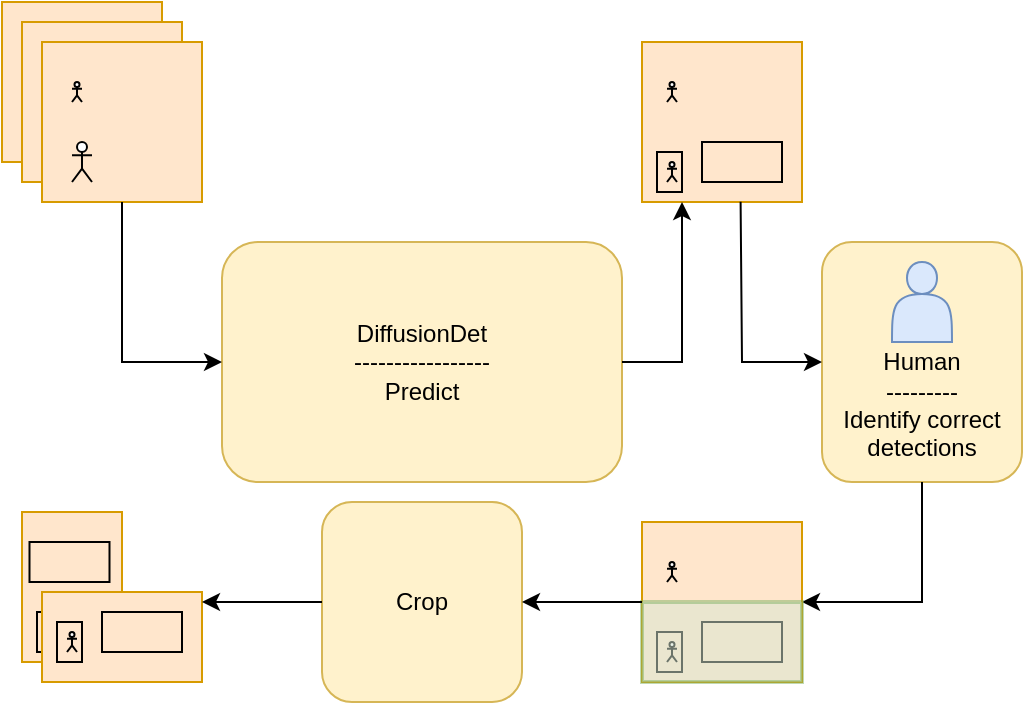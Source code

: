 <mxfile version="21.6.5" type="github">
  <diagram name="Page-1" id="I0pT1-4ORaF4-5iv4eMg">
    <mxGraphModel dx="1515" dy="576" grid="1" gridSize="10" guides="1" tooltips="1" connect="1" arrows="1" fold="1" page="1" pageScale="1" pageWidth="850" pageHeight="1100" math="0" shadow="0">
      <root>
        <mxCell id="0" />
        <mxCell id="1" parent="0" />
        <mxCell id="V3rKZuUOYUIkcFN3ZRUC-53" value="" style="shape=image;html=1;verticalAlign=top;verticalLabelPosition=bottom;labelBackgroundColor=#ffffff;imageAspect=0;aspect=fixed;image=https://cdn4.iconfinder.com/data/icons/transportation-190/1000/carrier_office_people_person_people_carrier_people_business_success-128.png" vertex="1" parent="1">
          <mxGeometry x="47.5" y="470" width="40" height="40" as="geometry" />
        </mxCell>
        <mxCell id="V3rKZuUOYUIkcFN3ZRUC-51" value="" style="rounded=0;whiteSpace=wrap;html=1;fillColor=#ffe6cc;strokeColor=#d79b00;" vertex="1" parent="1">
          <mxGeometry x="50" y="695" width="50" height="75" as="geometry" />
        </mxCell>
        <mxCell id="V3rKZuUOYUIkcFN3ZRUC-46" value="" style="shape=umlActor;verticalLabelPosition=bottom;verticalAlign=top;html=1;outlineConnect=0;" vertex="1" parent="1">
          <mxGeometry x="62.5" y="750" width="5" height="10" as="geometry" />
        </mxCell>
        <mxCell id="V3rKZuUOYUIkcFN3ZRUC-47" value="" style="shape=image;html=1;verticalAlign=top;verticalLabelPosition=bottom;labelBackgroundColor=#ffffff;imageAspect=0;aspect=fixed;image=https://cdn4.iconfinder.com/data/icons/transportation-190/1000/carrier_office_people_person_people_carrier_people_business_success-128.png" vertex="1" parent="1">
          <mxGeometry x="50" y="700" width="40" height="40" as="geometry" />
        </mxCell>
        <mxCell id="V3rKZuUOYUIkcFN3ZRUC-49" value="" style="rounded=0;whiteSpace=wrap;html=1;fillColor=none;" vertex="1" parent="1">
          <mxGeometry x="53.75" y="710" width="40" height="20" as="geometry" />
        </mxCell>
        <mxCell id="V3rKZuUOYUIkcFN3ZRUC-50" value="" style="rounded=0;whiteSpace=wrap;html=1;fillColor=none;" vertex="1" parent="1">
          <mxGeometry x="57.5" y="745" width="12.5" height="20" as="geometry" />
        </mxCell>
        <mxCell id="V3rKZuUOYUIkcFN3ZRUC-40" value="" style="rounded=0;whiteSpace=wrap;html=1;fillColor=#ffe6cc;strokeColor=#d79b00;" vertex="1" parent="1">
          <mxGeometry x="60" y="735" width="80" height="45" as="geometry" />
        </mxCell>
        <mxCell id="V3rKZuUOYUIkcFN3ZRUC-2" value="DiffusionDet&lt;br&gt;-----------------&lt;br&gt;Predict" style="rounded=1;whiteSpace=wrap;html=1;fillColor=#fff2cc;strokeColor=#d6b656;" vertex="1" parent="1">
          <mxGeometry x="150" y="560" width="200" height="120" as="geometry" />
        </mxCell>
        <mxCell id="V3rKZuUOYUIkcFN3ZRUC-3" value="" style="whiteSpace=wrap;html=1;aspect=fixed;fillColor=#ffe6cc;strokeColor=#d79b00;gradientColor=none;fillStyle=auto;" vertex="1" parent="1">
          <mxGeometry x="40" y="440" width="80" height="80" as="geometry" />
        </mxCell>
        <mxCell id="V3rKZuUOYUIkcFN3ZRUC-4" value="" style="whiteSpace=wrap;html=1;aspect=fixed;fillColor=#ffe6cc;strokeColor=#d79b00;gradientColor=none;fillStyle=auto;" vertex="1" parent="1">
          <mxGeometry x="50" y="450" width="80" height="80" as="geometry" />
        </mxCell>
        <mxCell id="V3rKZuUOYUIkcFN3ZRUC-5" value="" style="whiteSpace=wrap;html=1;aspect=fixed;fillColor=#ffe6cc;strokeColor=#d79b00;gradientColor=none;fillStyle=auto;" vertex="1" parent="1">
          <mxGeometry x="60" y="460" width="80" height="80" as="geometry" />
        </mxCell>
        <mxCell id="V3rKZuUOYUIkcFN3ZRUC-6" value="" style="shape=umlActor;verticalLabelPosition=bottom;verticalAlign=top;html=1;outlineConnect=0;" vertex="1" parent="1">
          <mxGeometry x="75" y="510" width="10" height="20" as="geometry" />
        </mxCell>
        <mxCell id="V3rKZuUOYUIkcFN3ZRUC-9" value="" style="whiteSpace=wrap;html=1;aspect=fixed;fillColor=#ffe6cc;strokeColor=#d79b00;gradientColor=none;fillStyle=auto;" vertex="1" parent="1">
          <mxGeometry x="360" y="460" width="80" height="80" as="geometry" />
        </mxCell>
        <mxCell id="V3rKZuUOYUIkcFN3ZRUC-10" value="" style="shape=image;html=1;verticalAlign=top;verticalLabelPosition=bottom;labelBackgroundColor=#ffffff;imageAspect=0;aspect=fixed;image=https://cdn4.iconfinder.com/data/icons/transportation-190/1000/carrier_office_people_person_people_carrier_people_business_success-128.png" vertex="1" parent="1">
          <mxGeometry x="90" y="500" width="40" height="40" as="geometry" />
        </mxCell>
        <mxCell id="V3rKZuUOYUIkcFN3ZRUC-11" value="" style="shape=umlActor;verticalLabelPosition=bottom;verticalAlign=top;html=1;outlineConnect=0;" vertex="1" parent="1">
          <mxGeometry x="75" y="480" width="5" height="10" as="geometry" />
        </mxCell>
        <mxCell id="V3rKZuUOYUIkcFN3ZRUC-12" value="" style="endArrow=classic;html=1;rounded=0;exitX=0.25;exitY=1;exitDx=0;exitDy=0;entryX=0;entryY=0.5;entryDx=0;entryDy=0;" edge="1" parent="1" source="V3rKZuUOYUIkcFN3ZRUC-10" target="V3rKZuUOYUIkcFN3ZRUC-2">
          <mxGeometry width="50" height="50" relative="1" as="geometry">
            <mxPoint x="330" y="620" as="sourcePoint" />
            <mxPoint x="380" y="570" as="targetPoint" />
            <Array as="points">
              <mxPoint x="100" y="620" />
            </Array>
          </mxGeometry>
        </mxCell>
        <mxCell id="V3rKZuUOYUIkcFN3ZRUC-14" value="" style="shape=umlActor;verticalLabelPosition=bottom;verticalAlign=top;html=1;outlineConnect=0;" vertex="1" parent="1">
          <mxGeometry x="372.5" y="520" width="5" height="10" as="geometry" />
        </mxCell>
        <mxCell id="V3rKZuUOYUIkcFN3ZRUC-15" value="" style="shape=image;html=1;verticalAlign=top;verticalLabelPosition=bottom;labelBackgroundColor=#ffffff;imageAspect=0;aspect=fixed;image=https://cdn4.iconfinder.com/data/icons/transportation-190/1000/carrier_office_people_person_people_carrier_people_business_success-128.png" vertex="1" parent="1">
          <mxGeometry x="387.5" y="500" width="40" height="40" as="geometry" />
        </mxCell>
        <mxCell id="V3rKZuUOYUIkcFN3ZRUC-16" value="" style="shape=umlActor;verticalLabelPosition=bottom;verticalAlign=top;html=1;outlineConnect=0;" vertex="1" parent="1">
          <mxGeometry x="372.5" y="480" width="5" height="10" as="geometry" />
        </mxCell>
        <mxCell id="V3rKZuUOYUIkcFN3ZRUC-17" value="" style="endArrow=classic;html=1;rounded=0;exitX=1;exitY=0.5;exitDx=0;exitDy=0;entryX=0.25;entryY=1;entryDx=0;entryDy=0;" edge="1" parent="1" source="V3rKZuUOYUIkcFN3ZRUC-2" target="V3rKZuUOYUIkcFN3ZRUC-9">
          <mxGeometry width="50" height="50" relative="1" as="geometry">
            <mxPoint x="330" y="620" as="sourcePoint" />
            <mxPoint x="380" y="570" as="targetPoint" />
            <Array as="points">
              <mxPoint x="380" y="620" />
            </Array>
          </mxGeometry>
        </mxCell>
        <mxCell id="V3rKZuUOYUIkcFN3ZRUC-19" value="" style="rounded=0;whiteSpace=wrap;html=1;fillColor=none;" vertex="1" parent="1">
          <mxGeometry x="390" y="510" width="40" height="20" as="geometry" />
        </mxCell>
        <mxCell id="V3rKZuUOYUIkcFN3ZRUC-20" value="" style="rounded=0;whiteSpace=wrap;html=1;fillColor=none;" vertex="1" parent="1">
          <mxGeometry x="367.5" y="515" width="12.5" height="20" as="geometry" />
        </mxCell>
        <mxCell id="V3rKZuUOYUIkcFN3ZRUC-21" value="&lt;br&gt;&lt;br&gt;&lt;br&gt;Human&lt;br&gt;---------&lt;br&gt;Identify correct detections" style="rounded=1;whiteSpace=wrap;html=1;fillColor=#fff2cc;strokeColor=#d6b656;" vertex="1" parent="1">
          <mxGeometry x="450" y="560" width="100" height="120" as="geometry" />
        </mxCell>
        <mxCell id="V3rKZuUOYUIkcFN3ZRUC-1" value="" style="shape=actor;whiteSpace=wrap;html=1;fillColor=#dae8fc;strokeColor=#6c8ebf;" vertex="1" parent="1">
          <mxGeometry x="485" y="570" width="30" height="40" as="geometry" />
        </mxCell>
        <mxCell id="V3rKZuUOYUIkcFN3ZRUC-22" value="" style="endArrow=classic;html=1;rounded=0;exitX=0.545;exitY=0.997;exitDx=0;exitDy=0;entryX=0;entryY=0.5;entryDx=0;entryDy=0;exitPerimeter=0;" edge="1" parent="1" source="V3rKZuUOYUIkcFN3ZRUC-15" target="V3rKZuUOYUIkcFN3ZRUC-21">
          <mxGeometry width="50" height="50" relative="1" as="geometry">
            <mxPoint x="360" y="630" as="sourcePoint" />
            <mxPoint x="390" y="550" as="targetPoint" />
            <Array as="points">
              <mxPoint x="410" y="620" />
            </Array>
          </mxGeometry>
        </mxCell>
        <mxCell id="V3rKZuUOYUIkcFN3ZRUC-24" value="" style="shape=umlActor;verticalLabelPosition=bottom;verticalAlign=top;html=1;outlineConnect=0;" vertex="1" parent="1">
          <mxGeometry x="72.5" y="755" width="5" height="10" as="geometry" />
        </mxCell>
        <mxCell id="V3rKZuUOYUIkcFN3ZRUC-25" value="" style="shape=image;html=1;verticalAlign=top;verticalLabelPosition=bottom;labelBackgroundColor=#ffffff;imageAspect=0;aspect=fixed;image=https://cdn4.iconfinder.com/data/icons/transportation-190/1000/carrier_office_people_person_people_carrier_people_business_success-128.png" vertex="1" parent="1">
          <mxGeometry x="87.5" y="735" width="40" height="40" as="geometry" />
        </mxCell>
        <mxCell id="V3rKZuUOYUIkcFN3ZRUC-27" value="" style="rounded=0;whiteSpace=wrap;html=1;fillColor=none;" vertex="1" parent="1">
          <mxGeometry x="90" y="745" width="40" height="20" as="geometry" />
        </mxCell>
        <mxCell id="V3rKZuUOYUIkcFN3ZRUC-28" value="" style="rounded=0;whiteSpace=wrap;html=1;fillColor=none;" vertex="1" parent="1">
          <mxGeometry x="67.5" y="750" width="12.5" height="20" as="geometry" />
        </mxCell>
        <mxCell id="V3rKZuUOYUIkcFN3ZRUC-29" value="" style="endArrow=classic;html=1;rounded=0;exitX=0.5;exitY=1;exitDx=0;exitDy=0;entryX=1;entryY=0;entryDx=0;entryDy=0;" edge="1" parent="1" source="V3rKZuUOYUIkcFN3ZRUC-21">
          <mxGeometry width="50" height="50" relative="1" as="geometry">
            <mxPoint x="550" y="620" as="sourcePoint" />
            <mxPoint x="440" y="740" as="targetPoint" />
            <Array as="points">
              <mxPoint x="500" y="740" />
            </Array>
          </mxGeometry>
        </mxCell>
        <mxCell id="V3rKZuUOYUIkcFN3ZRUC-33" value="" style="whiteSpace=wrap;html=1;aspect=fixed;fillColor=#ffe6cc;strokeColor=#d79b00;gradientColor=none;fillStyle=auto;" vertex="1" parent="1">
          <mxGeometry x="360" y="700" width="80" height="80" as="geometry" />
        </mxCell>
        <mxCell id="V3rKZuUOYUIkcFN3ZRUC-34" value="" style="shape=umlActor;verticalLabelPosition=bottom;verticalAlign=top;html=1;outlineConnect=0;" vertex="1" parent="1">
          <mxGeometry x="372.5" y="760" width="5" height="10" as="geometry" />
        </mxCell>
        <mxCell id="V3rKZuUOYUIkcFN3ZRUC-35" value="" style="shape=image;html=1;verticalAlign=top;verticalLabelPosition=bottom;labelBackgroundColor=#ffffff;imageAspect=0;aspect=fixed;image=https://cdn4.iconfinder.com/data/icons/transportation-190/1000/carrier_office_people_person_people_carrier_people_business_success-128.png" vertex="1" parent="1">
          <mxGeometry x="387.5" y="740" width="40" height="40" as="geometry" />
        </mxCell>
        <mxCell id="V3rKZuUOYUIkcFN3ZRUC-36" value="" style="shape=umlActor;verticalLabelPosition=bottom;verticalAlign=top;html=1;outlineConnect=0;" vertex="1" parent="1">
          <mxGeometry x="372.5" y="720" width="5" height="10" as="geometry" />
        </mxCell>
        <mxCell id="V3rKZuUOYUIkcFN3ZRUC-37" value="" style="rounded=0;whiteSpace=wrap;html=1;fillColor=none;" vertex="1" parent="1">
          <mxGeometry x="390" y="750" width="40" height="20" as="geometry" />
        </mxCell>
        <mxCell id="V3rKZuUOYUIkcFN3ZRUC-38" value="" style="rounded=0;whiteSpace=wrap;html=1;fillColor=none;" vertex="1" parent="1">
          <mxGeometry x="367.5" y="755" width="12.5" height="20" as="geometry" />
        </mxCell>
        <mxCell id="V3rKZuUOYUIkcFN3ZRUC-39" value="" style="rounded=0;whiteSpace=wrap;html=1;fillColor=#d5e8d4;strokeColor=#82b366;opacity=50;strokeWidth=2;" vertex="1" parent="1">
          <mxGeometry x="360" y="740" width="80" height="40" as="geometry" />
        </mxCell>
        <mxCell id="V3rKZuUOYUIkcFN3ZRUC-42" value="Crop" style="rounded=1;whiteSpace=wrap;html=1;fillColor=#fff2cc;strokeColor=#d6b656;" vertex="1" parent="1">
          <mxGeometry x="200" y="690" width="100" height="100" as="geometry" />
        </mxCell>
        <mxCell id="V3rKZuUOYUIkcFN3ZRUC-43" value="" style="endArrow=classic;html=1;rounded=0;exitX=0;exitY=0;exitDx=0;exitDy=0;entryX=1;entryY=0;entryDx=0;entryDy=0;" edge="1" parent="1" source="V3rKZuUOYUIkcFN3ZRUC-39">
          <mxGeometry width="50" height="50" relative="1" as="geometry">
            <mxPoint x="360" y="680" as="sourcePoint" />
            <mxPoint x="300" y="740" as="targetPoint" />
            <Array as="points">
              <mxPoint x="360" y="740" />
            </Array>
          </mxGeometry>
        </mxCell>
        <mxCell id="V3rKZuUOYUIkcFN3ZRUC-44" value="" style="endArrow=classic;html=1;rounded=0;exitX=0;exitY=0;exitDx=0;exitDy=0;entryX=1;entryY=0;entryDx=0;entryDy=0;" edge="1" parent="1">
          <mxGeometry width="50" height="50" relative="1" as="geometry">
            <mxPoint x="200" y="740" as="sourcePoint" />
            <mxPoint x="140" y="740" as="targetPoint" />
            <Array as="points">
              <mxPoint x="200" y="740" />
            </Array>
          </mxGeometry>
        </mxCell>
      </root>
    </mxGraphModel>
  </diagram>
</mxfile>
